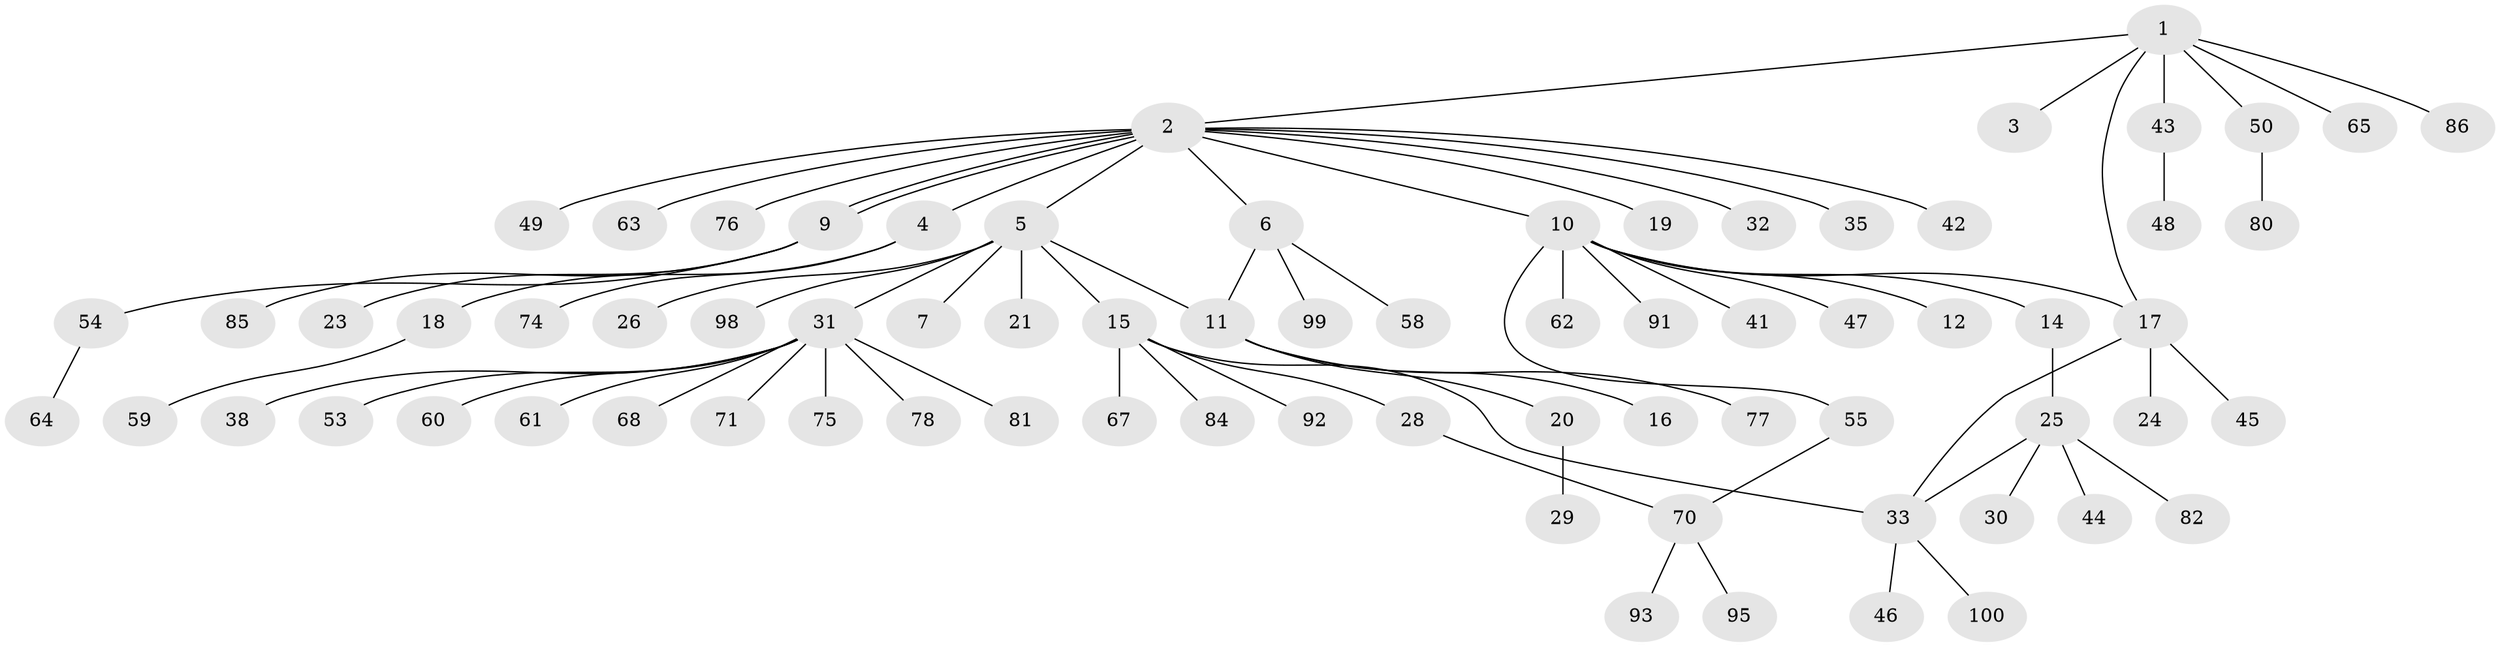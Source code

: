// original degree distribution, {8: 0.009900990099009901, 15: 0.009900990099009901, 2: 0.13861386138613863, 4: 0.019801980198019802, 9: 0.009900990099009901, 5: 0.039603960396039604, 1: 0.6633663366336634, 10: 0.009900990099009901, 3: 0.0594059405940594, 6: 0.0297029702970297, 11: 0.009900990099009901}
// Generated by graph-tools (version 1.1) at 2025/41/03/06/25 10:41:48]
// undirected, 74 vertices, 79 edges
graph export_dot {
graph [start="1"]
  node [color=gray90,style=filled];
  1 [super="+22"];
  2 [super="+90"];
  3 [super="+27"];
  4 [super="+8"];
  5 [super="+34"];
  6 [super="+56"];
  7;
  9 [super="+13"];
  10 [super="+69"];
  11 [super="+36"];
  12;
  14 [super="+101"];
  15 [super="+83"];
  16 [super="+40"];
  17 [super="+94"];
  18 [super="+89"];
  19;
  20 [super="+39"];
  21;
  23;
  24 [super="+72"];
  25 [super="+52"];
  26 [super="+37"];
  28;
  29;
  30;
  31 [super="+73"];
  32;
  33 [super="+51"];
  35;
  38;
  41;
  42;
  43;
  44;
  45;
  46;
  47;
  48;
  49;
  50 [super="+57"];
  53;
  54 [super="+88"];
  55 [super="+87"];
  58;
  59;
  60;
  61;
  62;
  63 [super="+66"];
  64;
  65;
  67;
  68;
  70 [super="+79"];
  71;
  74 [super="+97"];
  75;
  76;
  77;
  78;
  80 [super="+96"];
  81;
  82;
  84;
  85;
  86;
  91;
  92;
  93;
  95;
  98;
  99;
  100;
  1 -- 2;
  1 -- 3;
  1 -- 17;
  1 -- 43;
  1 -- 50;
  1 -- 65;
  1 -- 86;
  2 -- 4;
  2 -- 5;
  2 -- 6;
  2 -- 9;
  2 -- 9;
  2 -- 10;
  2 -- 19;
  2 -- 32;
  2 -- 35;
  2 -- 42;
  2 -- 49;
  2 -- 63;
  2 -- 76;
  4 -- 18;
  4 -- 74;
  5 -- 7;
  5 -- 11;
  5 -- 15;
  5 -- 21;
  5 -- 26;
  5 -- 31;
  5 -- 98;
  6 -- 58;
  6 -- 99;
  6 -- 11;
  9 -- 23;
  9 -- 85;
  9 -- 54;
  10 -- 12;
  10 -- 14;
  10 -- 17;
  10 -- 41;
  10 -- 47;
  10 -- 55;
  10 -- 62;
  10 -- 91;
  11 -- 16;
  11 -- 20;
  11 -- 77;
  14 -- 25;
  15 -- 28;
  15 -- 33;
  15 -- 67;
  15 -- 84;
  15 -- 92;
  17 -- 24;
  17 -- 33;
  17 -- 45;
  18 -- 59;
  20 -- 29;
  25 -- 30;
  25 -- 33;
  25 -- 44;
  25 -- 82;
  28 -- 70;
  31 -- 38;
  31 -- 53;
  31 -- 60;
  31 -- 61;
  31 -- 68;
  31 -- 71;
  31 -- 75;
  31 -- 78;
  31 -- 81;
  33 -- 46;
  33 -- 100;
  43 -- 48;
  50 -- 80;
  54 -- 64;
  55 -- 70;
  70 -- 93;
  70 -- 95;
}
